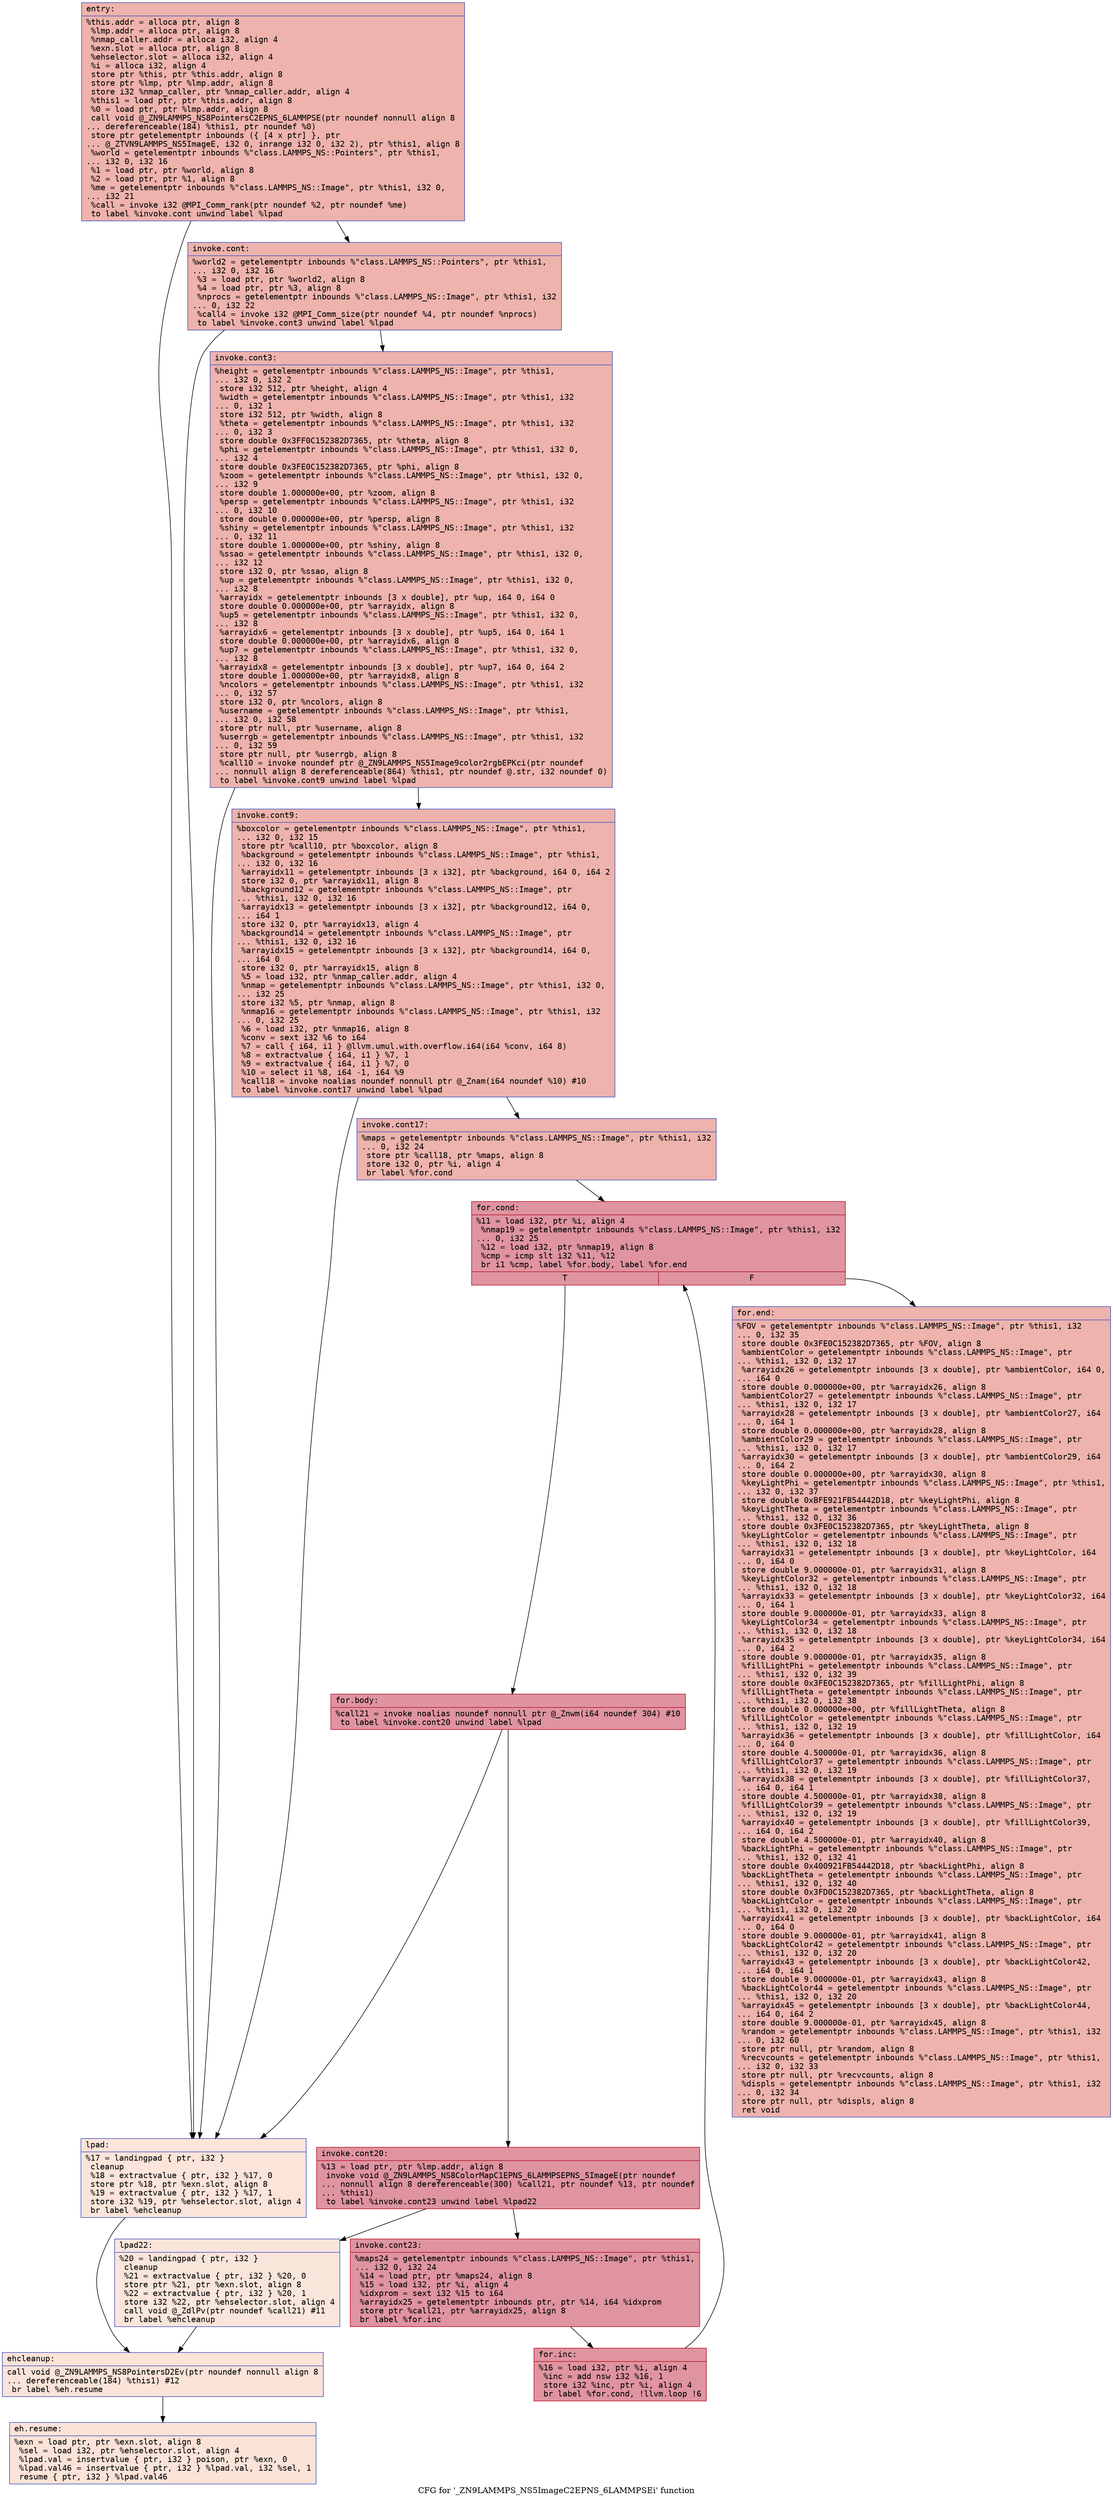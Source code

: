 digraph "CFG for '_ZN9LAMMPS_NS5ImageC2EPNS_6LAMMPSEi' function" {
	label="CFG for '_ZN9LAMMPS_NS5ImageC2EPNS_6LAMMPSEi' function";

	Node0x55d953104f50 [shape=record,color="#3d50c3ff", style=filled, fillcolor="#d6524470" fontname="Courier",label="{entry:\l|  %this.addr = alloca ptr, align 8\l  %lmp.addr = alloca ptr, align 8\l  %nmap_caller.addr = alloca i32, align 4\l  %exn.slot = alloca ptr, align 8\l  %ehselector.slot = alloca i32, align 4\l  %i = alloca i32, align 4\l  store ptr %this, ptr %this.addr, align 8\l  store ptr %lmp, ptr %lmp.addr, align 8\l  store i32 %nmap_caller, ptr %nmap_caller.addr, align 4\l  %this1 = load ptr, ptr %this.addr, align 8\l  %0 = load ptr, ptr %lmp.addr, align 8\l  call void @_ZN9LAMMPS_NS8PointersC2EPNS_6LAMMPSE(ptr noundef nonnull align 8\l... dereferenceable(184) %this1, ptr noundef %0)\l  store ptr getelementptr inbounds (\{ [4 x ptr] \}, ptr\l... @_ZTVN9LAMMPS_NS5ImageE, i32 0, inrange i32 0, i32 2), ptr %this1, align 8\l  %world = getelementptr inbounds %\"class.LAMMPS_NS::Pointers\", ptr %this1,\l... i32 0, i32 16\l  %1 = load ptr, ptr %world, align 8\l  %2 = load ptr, ptr %1, align 8\l  %me = getelementptr inbounds %\"class.LAMMPS_NS::Image\", ptr %this1, i32 0,\l... i32 21\l  %call = invoke i32 @MPI_Comm_rank(ptr noundef %2, ptr noundef %me)\l          to label %invoke.cont unwind label %lpad\l}"];
	Node0x55d953104f50 -> Node0x55d9531061f0[tooltip="entry -> invoke.cont\nProbability 100.00%" ];
	Node0x55d953104f50 -> Node0x55d9531062d0[tooltip="entry -> lpad\nProbability 0.00%" ];
	Node0x55d9531061f0 [shape=record,color="#3d50c3ff", style=filled, fillcolor="#d6524470" fontname="Courier",label="{invoke.cont:\l|  %world2 = getelementptr inbounds %\"class.LAMMPS_NS::Pointers\", ptr %this1,\l... i32 0, i32 16\l  %3 = load ptr, ptr %world2, align 8\l  %4 = load ptr, ptr %3, align 8\l  %nprocs = getelementptr inbounds %\"class.LAMMPS_NS::Image\", ptr %this1, i32\l... 0, i32 22\l  %call4 = invoke i32 @MPI_Comm_size(ptr noundef %4, ptr noundef %nprocs)\l          to label %invoke.cont3 unwind label %lpad\l}"];
	Node0x55d9531061f0 -> Node0x55d953107840[tooltip="invoke.cont -> invoke.cont3\nProbability 100.00%" ];
	Node0x55d9531061f0 -> Node0x55d9531062d0[tooltip="invoke.cont -> lpad\nProbability 0.00%" ];
	Node0x55d953107840 [shape=record,color="#3d50c3ff", style=filled, fillcolor="#d6524470" fontname="Courier",label="{invoke.cont3:\l|  %height = getelementptr inbounds %\"class.LAMMPS_NS::Image\", ptr %this1,\l... i32 0, i32 2\l  store i32 512, ptr %height, align 4\l  %width = getelementptr inbounds %\"class.LAMMPS_NS::Image\", ptr %this1, i32\l... 0, i32 1\l  store i32 512, ptr %width, align 8\l  %theta = getelementptr inbounds %\"class.LAMMPS_NS::Image\", ptr %this1, i32\l... 0, i32 3\l  store double 0x3FF0C152382D7365, ptr %theta, align 8\l  %phi = getelementptr inbounds %\"class.LAMMPS_NS::Image\", ptr %this1, i32 0,\l... i32 4\l  store double 0x3FE0C152382D7365, ptr %phi, align 8\l  %zoom = getelementptr inbounds %\"class.LAMMPS_NS::Image\", ptr %this1, i32 0,\l... i32 9\l  store double 1.000000e+00, ptr %zoom, align 8\l  %persp = getelementptr inbounds %\"class.LAMMPS_NS::Image\", ptr %this1, i32\l... 0, i32 10\l  store double 0.000000e+00, ptr %persp, align 8\l  %shiny = getelementptr inbounds %\"class.LAMMPS_NS::Image\", ptr %this1, i32\l... 0, i32 11\l  store double 1.000000e+00, ptr %shiny, align 8\l  %ssao = getelementptr inbounds %\"class.LAMMPS_NS::Image\", ptr %this1, i32 0,\l... i32 12\l  store i32 0, ptr %ssao, align 8\l  %up = getelementptr inbounds %\"class.LAMMPS_NS::Image\", ptr %this1, i32 0,\l... i32 8\l  %arrayidx = getelementptr inbounds [3 x double], ptr %up, i64 0, i64 0\l  store double 0.000000e+00, ptr %arrayidx, align 8\l  %up5 = getelementptr inbounds %\"class.LAMMPS_NS::Image\", ptr %this1, i32 0,\l... i32 8\l  %arrayidx6 = getelementptr inbounds [3 x double], ptr %up5, i64 0, i64 1\l  store double 0.000000e+00, ptr %arrayidx6, align 8\l  %up7 = getelementptr inbounds %\"class.LAMMPS_NS::Image\", ptr %this1, i32 0,\l... i32 8\l  %arrayidx8 = getelementptr inbounds [3 x double], ptr %up7, i64 0, i64 2\l  store double 1.000000e+00, ptr %arrayidx8, align 8\l  %ncolors = getelementptr inbounds %\"class.LAMMPS_NS::Image\", ptr %this1, i32\l... 0, i32 57\l  store i32 0, ptr %ncolors, align 8\l  %username = getelementptr inbounds %\"class.LAMMPS_NS::Image\", ptr %this1,\l... i32 0, i32 58\l  store ptr null, ptr %username, align 8\l  %userrgb = getelementptr inbounds %\"class.LAMMPS_NS::Image\", ptr %this1, i32\l... 0, i32 59\l  store ptr null, ptr %userrgb, align 8\l  %call10 = invoke noundef ptr @_ZN9LAMMPS_NS5Image9color2rgbEPKci(ptr noundef\l... nonnull align 8 dereferenceable(864) %this1, ptr noundef @.str, i32 noundef 0)\l          to label %invoke.cont9 unwind label %lpad\l}"];
	Node0x55d953107840 -> Node0x55d953109820[tooltip="invoke.cont3 -> invoke.cont9\nProbability 100.00%" ];
	Node0x55d953107840 -> Node0x55d9531062d0[tooltip="invoke.cont3 -> lpad\nProbability 0.00%" ];
	Node0x55d953109820 [shape=record,color="#3d50c3ff", style=filled, fillcolor="#d6524470" fontname="Courier",label="{invoke.cont9:\l|  %boxcolor = getelementptr inbounds %\"class.LAMMPS_NS::Image\", ptr %this1,\l... i32 0, i32 15\l  store ptr %call10, ptr %boxcolor, align 8\l  %background = getelementptr inbounds %\"class.LAMMPS_NS::Image\", ptr %this1,\l... i32 0, i32 16\l  %arrayidx11 = getelementptr inbounds [3 x i32], ptr %background, i64 0, i64 2\l  store i32 0, ptr %arrayidx11, align 8\l  %background12 = getelementptr inbounds %\"class.LAMMPS_NS::Image\", ptr\l... %this1, i32 0, i32 16\l  %arrayidx13 = getelementptr inbounds [3 x i32], ptr %background12, i64 0,\l... i64 1\l  store i32 0, ptr %arrayidx13, align 4\l  %background14 = getelementptr inbounds %\"class.LAMMPS_NS::Image\", ptr\l... %this1, i32 0, i32 16\l  %arrayidx15 = getelementptr inbounds [3 x i32], ptr %background14, i64 0,\l... i64 0\l  store i32 0, ptr %arrayidx15, align 8\l  %5 = load i32, ptr %nmap_caller.addr, align 4\l  %nmap = getelementptr inbounds %\"class.LAMMPS_NS::Image\", ptr %this1, i32 0,\l... i32 25\l  store i32 %5, ptr %nmap, align 8\l  %nmap16 = getelementptr inbounds %\"class.LAMMPS_NS::Image\", ptr %this1, i32\l... 0, i32 25\l  %6 = load i32, ptr %nmap16, align 8\l  %conv = sext i32 %6 to i64\l  %7 = call \{ i64, i1 \} @llvm.umul.with.overflow.i64(i64 %conv, i64 8)\l  %8 = extractvalue \{ i64, i1 \} %7, 1\l  %9 = extractvalue \{ i64, i1 \} %7, 0\l  %10 = select i1 %8, i64 -1, i64 %9\l  %call18 = invoke noalias noundef nonnull ptr @_Znam(i64 noundef %10) #10\l          to label %invoke.cont17 unwind label %lpad\l}"];
	Node0x55d953109820 -> Node0x55d95310b1a0[tooltip="invoke.cont9 -> invoke.cont17\nProbability 100.00%" ];
	Node0x55d953109820 -> Node0x55d9531062d0[tooltip="invoke.cont9 -> lpad\nProbability 0.00%" ];
	Node0x55d95310b1a0 [shape=record,color="#3d50c3ff", style=filled, fillcolor="#d6524470" fontname="Courier",label="{invoke.cont17:\l|  %maps = getelementptr inbounds %\"class.LAMMPS_NS::Image\", ptr %this1, i32\l... 0, i32 24\l  store ptr %call18, ptr %maps, align 8\l  store i32 0, ptr %i, align 4\l  br label %for.cond\l}"];
	Node0x55d95310b1a0 -> Node0x55d95310b660[tooltip="invoke.cont17 -> for.cond\nProbability 100.00%" ];
	Node0x55d95310b660 [shape=record,color="#b70d28ff", style=filled, fillcolor="#b70d2870" fontname="Courier",label="{for.cond:\l|  %11 = load i32, ptr %i, align 4\l  %nmap19 = getelementptr inbounds %\"class.LAMMPS_NS::Image\", ptr %this1, i32\l... 0, i32 25\l  %12 = load i32, ptr %nmap19, align 8\l  %cmp = icmp slt i32 %11, %12\l  br i1 %cmp, label %for.body, label %for.end\l|{<s0>T|<s1>F}}"];
	Node0x55d95310b660:s0 -> Node0x55d95310b9e0[tooltip="for.cond -> for.body\nProbability 96.88%" ];
	Node0x55d95310b660:s1 -> Node0x55d95310ba60[tooltip="for.cond -> for.end\nProbability 3.12%" ];
	Node0x55d95310b9e0 [shape=record,color="#b70d28ff", style=filled, fillcolor="#b70d2870" fontname="Courier",label="{for.body:\l|  %call21 = invoke noalias noundef nonnull ptr @_Znwm(i64 noundef 304) #10\l          to label %invoke.cont20 unwind label %lpad\l}"];
	Node0x55d95310b9e0 -> Node0x55d95310bc30[tooltip="for.body -> invoke.cont20\nProbability 100.00%" ];
	Node0x55d95310b9e0 -> Node0x55d9531062d0[tooltip="for.body -> lpad\nProbability 0.00%" ];
	Node0x55d95310bc30 [shape=record,color="#b70d28ff", style=filled, fillcolor="#b70d2870" fontname="Courier",label="{invoke.cont20:\l|  %13 = load ptr, ptr %lmp.addr, align 8\l  invoke void @_ZN9LAMMPS_NS8ColorMapC1EPNS_6LAMMPSEPNS_5ImageE(ptr noundef\l... nonnull align 8 dereferenceable(300) %call21, ptr noundef %13, ptr noundef\l... %this1)\l          to label %invoke.cont23 unwind label %lpad22\l}"];
	Node0x55d95310bc30 -> Node0x55d95310bec0[tooltip="invoke.cont20 -> invoke.cont23\nProbability 100.00%" ];
	Node0x55d95310bc30 -> Node0x55d95310bfa0[tooltip="invoke.cont20 -> lpad22\nProbability 0.00%" ];
	Node0x55d95310bec0 [shape=record,color="#b70d28ff", style=filled, fillcolor="#b70d2870" fontname="Courier",label="{invoke.cont23:\l|  %maps24 = getelementptr inbounds %\"class.LAMMPS_NS::Image\", ptr %this1,\l... i32 0, i32 24\l  %14 = load ptr, ptr %maps24, align 8\l  %15 = load i32, ptr %i, align 4\l  %idxprom = sext i32 %15 to i64\l  %arrayidx25 = getelementptr inbounds ptr, ptr %14, i64 %idxprom\l  store ptr %call21, ptr %arrayidx25, align 8\l  br label %for.inc\l}"];
	Node0x55d95310bec0 -> Node0x55d95310c4e0[tooltip="invoke.cont23 -> for.inc\nProbability 100.00%" ];
	Node0x55d95310c4e0 [shape=record,color="#b70d28ff", style=filled, fillcolor="#b70d2870" fontname="Courier",label="{for.inc:\l|  %16 = load i32, ptr %i, align 4\l  %inc = add nsw i32 %16, 1\l  store i32 %inc, ptr %i, align 4\l  br label %for.cond, !llvm.loop !6\l}"];
	Node0x55d95310c4e0 -> Node0x55d95310b660[tooltip="for.inc -> for.cond\nProbability 100.00%" ];
	Node0x55d9531062d0 [shape=record,color="#3d50c3ff", style=filled, fillcolor="#f5c1a970" fontname="Courier",label="{lpad:\l|  %17 = landingpad \{ ptr, i32 \}\l          cleanup\l  %18 = extractvalue \{ ptr, i32 \} %17, 0\l  store ptr %18, ptr %exn.slot, align 8\l  %19 = extractvalue \{ ptr, i32 \} %17, 1\l  store i32 %19, ptr %ehselector.slot, align 4\l  br label %ehcleanup\l}"];
	Node0x55d9531062d0 -> Node0x55d95310d590[tooltip="lpad -> ehcleanup\nProbability 100.00%" ];
	Node0x55d95310bfa0 [shape=record,color="#3d50c3ff", style=filled, fillcolor="#f4c5ad70" fontname="Courier",label="{lpad22:\l|  %20 = landingpad \{ ptr, i32 \}\l          cleanup\l  %21 = extractvalue \{ ptr, i32 \} %20, 0\l  store ptr %21, ptr %exn.slot, align 8\l  %22 = extractvalue \{ ptr, i32 \} %20, 1\l  store i32 %22, ptr %ehselector.slot, align 4\l  call void @_ZdlPv(ptr noundef %call21) #11\l  br label %ehcleanup\l}"];
	Node0x55d95310bfa0 -> Node0x55d95310d590[tooltip="lpad22 -> ehcleanup\nProbability 100.00%" ];
	Node0x55d95310ba60 [shape=record,color="#3d50c3ff", style=filled, fillcolor="#d6524470" fontname="Courier",label="{for.end:\l|  %FOV = getelementptr inbounds %\"class.LAMMPS_NS::Image\", ptr %this1, i32\l... 0, i32 35\l  store double 0x3FE0C152382D7365, ptr %FOV, align 8\l  %ambientColor = getelementptr inbounds %\"class.LAMMPS_NS::Image\", ptr\l... %this1, i32 0, i32 17\l  %arrayidx26 = getelementptr inbounds [3 x double], ptr %ambientColor, i64 0,\l... i64 0\l  store double 0.000000e+00, ptr %arrayidx26, align 8\l  %ambientColor27 = getelementptr inbounds %\"class.LAMMPS_NS::Image\", ptr\l... %this1, i32 0, i32 17\l  %arrayidx28 = getelementptr inbounds [3 x double], ptr %ambientColor27, i64\l... 0, i64 1\l  store double 0.000000e+00, ptr %arrayidx28, align 8\l  %ambientColor29 = getelementptr inbounds %\"class.LAMMPS_NS::Image\", ptr\l... %this1, i32 0, i32 17\l  %arrayidx30 = getelementptr inbounds [3 x double], ptr %ambientColor29, i64\l... 0, i64 2\l  store double 0.000000e+00, ptr %arrayidx30, align 8\l  %keyLightPhi = getelementptr inbounds %\"class.LAMMPS_NS::Image\", ptr %this1,\l... i32 0, i32 37\l  store double 0xBFE921FB54442D18, ptr %keyLightPhi, align 8\l  %keyLightTheta = getelementptr inbounds %\"class.LAMMPS_NS::Image\", ptr\l... %this1, i32 0, i32 36\l  store double 0x3FE0C152382D7365, ptr %keyLightTheta, align 8\l  %keyLightColor = getelementptr inbounds %\"class.LAMMPS_NS::Image\", ptr\l... %this1, i32 0, i32 18\l  %arrayidx31 = getelementptr inbounds [3 x double], ptr %keyLightColor, i64\l... 0, i64 0\l  store double 9.000000e-01, ptr %arrayidx31, align 8\l  %keyLightColor32 = getelementptr inbounds %\"class.LAMMPS_NS::Image\", ptr\l... %this1, i32 0, i32 18\l  %arrayidx33 = getelementptr inbounds [3 x double], ptr %keyLightColor32, i64\l... 0, i64 1\l  store double 9.000000e-01, ptr %arrayidx33, align 8\l  %keyLightColor34 = getelementptr inbounds %\"class.LAMMPS_NS::Image\", ptr\l... %this1, i32 0, i32 18\l  %arrayidx35 = getelementptr inbounds [3 x double], ptr %keyLightColor34, i64\l... 0, i64 2\l  store double 9.000000e-01, ptr %arrayidx35, align 8\l  %fillLightPhi = getelementptr inbounds %\"class.LAMMPS_NS::Image\", ptr\l... %this1, i32 0, i32 39\l  store double 0x3FE0C152382D7365, ptr %fillLightPhi, align 8\l  %fillLightTheta = getelementptr inbounds %\"class.LAMMPS_NS::Image\", ptr\l... %this1, i32 0, i32 38\l  store double 0.000000e+00, ptr %fillLightTheta, align 8\l  %fillLightColor = getelementptr inbounds %\"class.LAMMPS_NS::Image\", ptr\l... %this1, i32 0, i32 19\l  %arrayidx36 = getelementptr inbounds [3 x double], ptr %fillLightColor, i64\l... 0, i64 0\l  store double 4.500000e-01, ptr %arrayidx36, align 8\l  %fillLightColor37 = getelementptr inbounds %\"class.LAMMPS_NS::Image\", ptr\l... %this1, i32 0, i32 19\l  %arrayidx38 = getelementptr inbounds [3 x double], ptr %fillLightColor37,\l... i64 0, i64 1\l  store double 4.500000e-01, ptr %arrayidx38, align 8\l  %fillLightColor39 = getelementptr inbounds %\"class.LAMMPS_NS::Image\", ptr\l... %this1, i32 0, i32 19\l  %arrayidx40 = getelementptr inbounds [3 x double], ptr %fillLightColor39,\l... i64 0, i64 2\l  store double 4.500000e-01, ptr %arrayidx40, align 8\l  %backLightPhi = getelementptr inbounds %\"class.LAMMPS_NS::Image\", ptr\l... %this1, i32 0, i32 41\l  store double 0x400921FB54442D18, ptr %backLightPhi, align 8\l  %backLightTheta = getelementptr inbounds %\"class.LAMMPS_NS::Image\", ptr\l... %this1, i32 0, i32 40\l  store double 0x3FD0C152382D7365, ptr %backLightTheta, align 8\l  %backLightColor = getelementptr inbounds %\"class.LAMMPS_NS::Image\", ptr\l... %this1, i32 0, i32 20\l  %arrayidx41 = getelementptr inbounds [3 x double], ptr %backLightColor, i64\l... 0, i64 0\l  store double 9.000000e-01, ptr %arrayidx41, align 8\l  %backLightColor42 = getelementptr inbounds %\"class.LAMMPS_NS::Image\", ptr\l... %this1, i32 0, i32 20\l  %arrayidx43 = getelementptr inbounds [3 x double], ptr %backLightColor42,\l... i64 0, i64 1\l  store double 9.000000e-01, ptr %arrayidx43, align 8\l  %backLightColor44 = getelementptr inbounds %\"class.LAMMPS_NS::Image\", ptr\l... %this1, i32 0, i32 20\l  %arrayidx45 = getelementptr inbounds [3 x double], ptr %backLightColor44,\l... i64 0, i64 2\l  store double 9.000000e-01, ptr %arrayidx45, align 8\l  %random = getelementptr inbounds %\"class.LAMMPS_NS::Image\", ptr %this1, i32\l... 0, i32 60\l  store ptr null, ptr %random, align 8\l  %recvcounts = getelementptr inbounds %\"class.LAMMPS_NS::Image\", ptr %this1,\l... i32 0, i32 33\l  store ptr null, ptr %recvcounts, align 8\l  %displs = getelementptr inbounds %\"class.LAMMPS_NS::Image\", ptr %this1, i32\l... 0, i32 34\l  store ptr null, ptr %displs, align 8\l  ret void\l}"];
	Node0x55d95310d590 [shape=record,color="#3d50c3ff", style=filled, fillcolor="#f6bfa670" fontname="Courier",label="{ehcleanup:\l|  call void @_ZN9LAMMPS_NS8PointersD2Ev(ptr noundef nonnull align 8\l... dereferenceable(184) %this1) #12\l  br label %eh.resume\l}"];
	Node0x55d95310d590 -> Node0x55d9530f96e0[tooltip="ehcleanup -> eh.resume\nProbability 100.00%" ];
	Node0x55d9530f96e0 [shape=record,color="#3d50c3ff", style=filled, fillcolor="#f6bfa670" fontname="Courier",label="{eh.resume:\l|  %exn = load ptr, ptr %exn.slot, align 8\l  %sel = load i32, ptr %ehselector.slot, align 4\l  %lpad.val = insertvalue \{ ptr, i32 \} poison, ptr %exn, 0\l  %lpad.val46 = insertvalue \{ ptr, i32 \} %lpad.val, i32 %sel, 1\l  resume \{ ptr, i32 \} %lpad.val46\l}"];
}
